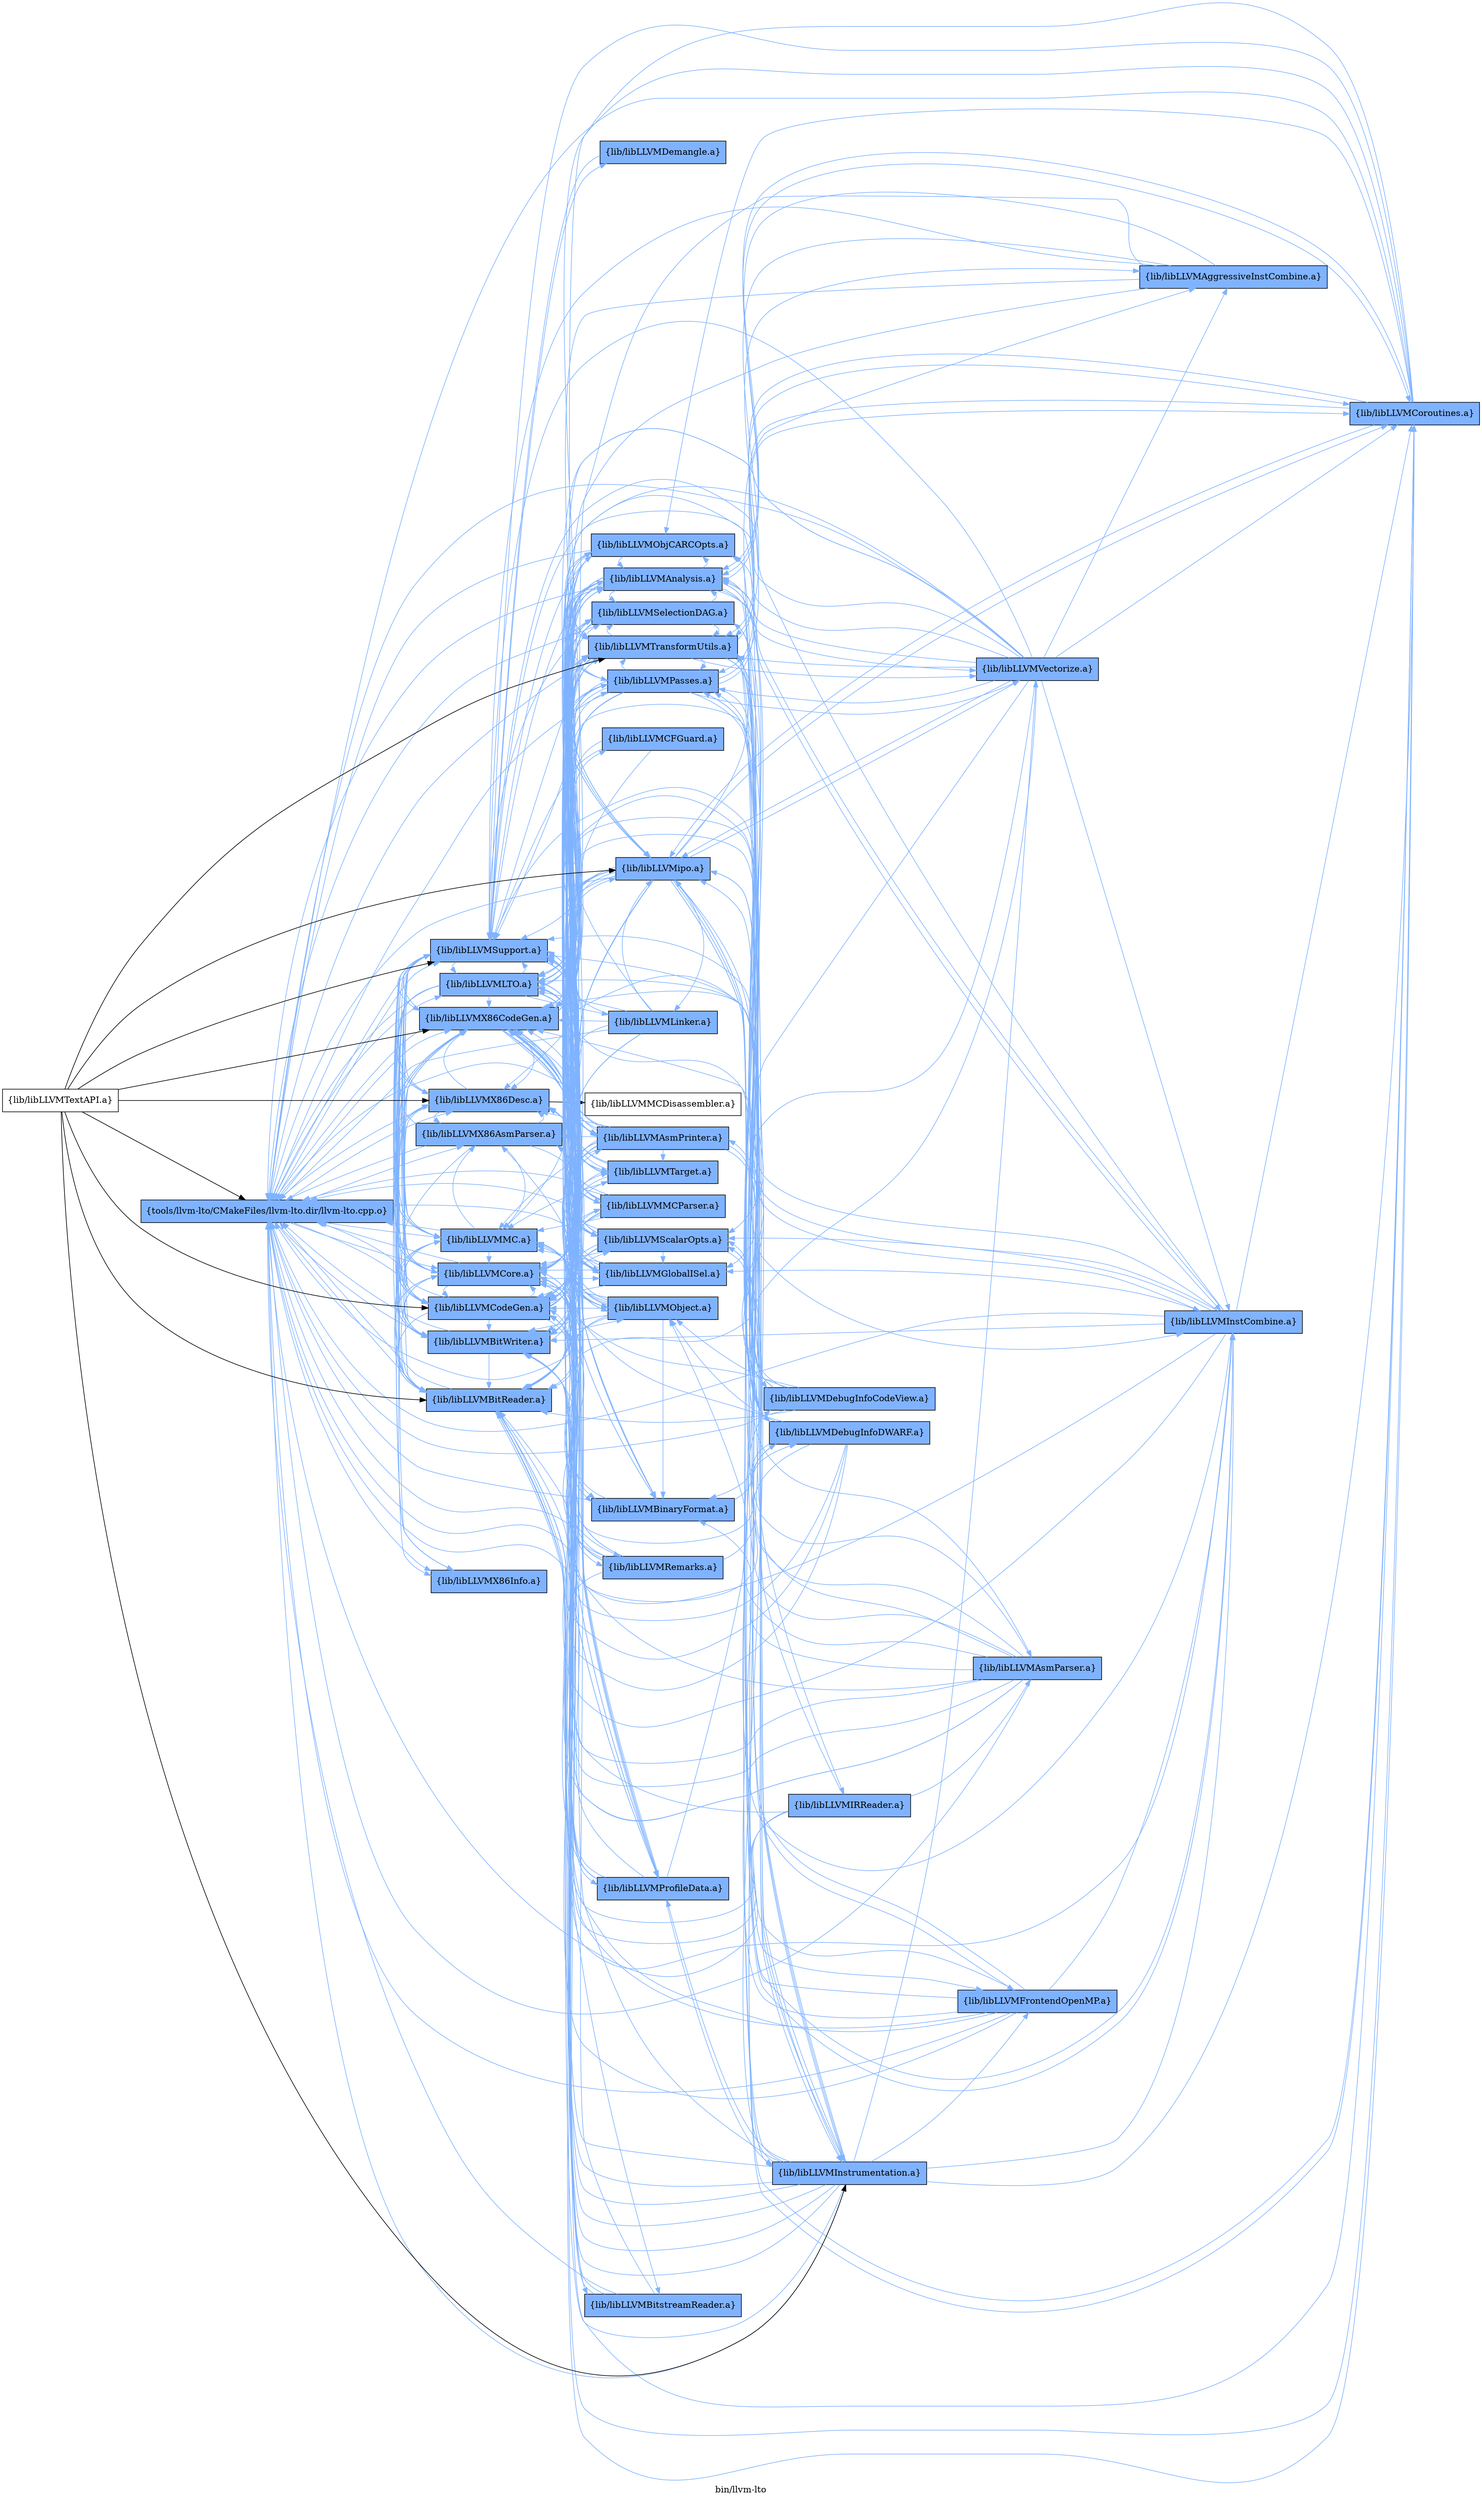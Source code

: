 digraph "bin/llvm-lto" {
	label="bin/llvm-lto";
	rankdir=LR;
	{ rank=same; Node0x5599acb46fe8;  }
	{ rank=same; Node0x5599acb4f5a8; Node0x5599acb4f0a8; Node0x5599acb51308; Node0x5599acb50e08; Node0x5599acb50868; Node0x5599acb50368; Node0x5599acb52988; Node0x5599acb52488; Node0x5599acb51b28; Node0x5599acb53d88; Node0x5599acb53068;  }
	{ rank=same; Node0x5599acb4fc88; Node0x5599acb666b8; Node0x5599acb52b68; Node0x5599acb6a3a8; Node0x5599acb50b88; Node0x5599acb69408; Node0x5599acb69f98; Node0x5599acb5b498; Node0x5599acb51088; Node0x5599acb54f08; Node0x5599acb56fd8; Node0x5599acb579d8; Node0x5599acb53888; Node0x5599acb4e0b8; Node0x5599acb574d8; Node0x5599acb43f28; Node0x5599acb4d208; Node0x5599acb68e68; Node0x5599acb44978; Node0x5599acb58298;  }

	Node0x5599acb46fe8 [shape=record,shape=box,group=1,style=filled,fillcolor="0.600000 0.5 1",label="{tools/llvm-lto/CMakeFiles/llvm-lto.dir/llvm-lto.cpp.o}"];
	Node0x5599acb46fe8 -> Node0x5599acb4f5a8[color="0.600000 0.5 1"];
	Node0x5599acb46fe8 -> Node0x5599acb4f0a8[color="0.600000 0.5 1"];
	Node0x5599acb46fe8 -> Node0x5599acb51308[color="0.600000 0.5 1"];
	Node0x5599acb46fe8 -> Node0x5599acb50e08[color="0.600000 0.5 1"];
	Node0x5599acb46fe8 -> Node0x5599acb50868[color="0.600000 0.5 1"];
	Node0x5599acb46fe8 -> Node0x5599acb50368[color="0.600000 0.5 1"];
	Node0x5599acb46fe8 -> Node0x5599acb52988[color="0.600000 0.5 1"];
	Node0x5599acb46fe8 -> Node0x5599acb52488[color="0.600000 0.5 1"];
	Node0x5599acb46fe8 -> Node0x5599acb51b28[color="0.600000 0.5 1"];
	Node0x5599acb46fe8 -> Node0x5599acb53d88[color="0.600000 0.5 1"];
	Node0x5599acb46fe8 -> Node0x5599acb53068[color="0.600000 0.5 1"];
	Node0x5599acb4f5a8 [shape=record,shape=box,group=1,style=filled,fillcolor="0.600000 0.5 1",label="{lib/libLLVMX86AsmParser.a}"];
	Node0x5599acb4f5a8 -> Node0x5599acb46fe8[color="0.600000 0.5 1"];
	Node0x5599acb4f5a8 -> Node0x5599acb51308[color="0.600000 0.5 1"];
	Node0x5599acb4f5a8 -> Node0x5599acb50e08[color="0.600000 0.5 1"];
	Node0x5599acb4f5a8 -> Node0x5599acb53d88[color="0.600000 0.5 1"];
	Node0x5599acb4f5a8 -> Node0x5599acb53068[color="0.600000 0.5 1"];
	Node0x5599acb4f5a8 -> Node0x5599acb4fc88[color="0.600000 0.5 1"];
	Node0x5599acb4f0a8 [shape=record,shape=box,group=1,style=filled,fillcolor="0.600000 0.5 1",label="{lib/libLLVMX86CodeGen.a}"];
	Node0x5599acb4f0a8 -> Node0x5599acb51308[color="0.600000 0.5 1"];
	Node0x5599acb4f0a8 -> Node0x5599acb50e08[color="0.600000 0.5 1"];
	Node0x5599acb4f0a8 -> Node0x5599acb52988[color="0.600000 0.5 1"];
	Node0x5599acb4f0a8 -> Node0x5599acb52488[color="0.600000 0.5 1"];
	Node0x5599acb4f0a8 -> Node0x5599acb53d88[color="0.600000 0.5 1"];
	Node0x5599acb4f0a8 -> Node0x5599acb53068[color="0.600000 0.5 1"];
	Node0x5599acb4f0a8 -> Node0x5599acb666b8[color="0.600000 0.5 1"];
	Node0x5599acb4f0a8 -> Node0x5599acb46fe8[color="0.600000 0.5 1"];
	Node0x5599acb4f0a8 -> Node0x5599acb52b68[color="0.600000 0.5 1"];
	Node0x5599acb4f0a8 -> Node0x5599acb6a3a8[color="0.600000 0.5 1"];
	Node0x5599acb4f0a8 -> Node0x5599acb50b88[color="0.600000 0.5 1"];
	Node0x5599acb4f0a8 -> Node0x5599acb69408[color="0.600000 0.5 1"];
	Node0x5599acb4f0a8 -> Node0x5599acb69f98[color="0.600000 0.5 1"];
	Node0x5599acb4f0a8 -> Node0x5599acb5b498[color="0.600000 0.5 1"];
	Node0x5599acb4f0a8 -> Node0x5599acb51088[color="0.600000 0.5 1"];
	Node0x5599acb51308 [shape=record,shape=box,group=1,style=filled,fillcolor="0.600000 0.5 1",label="{lib/libLLVMX86Desc.a}"];
	Node0x5599acb51308 -> Node0x5599acb46fe8[color="0.600000 0.5 1"];
	Node0x5599acb51308 -> Node0x5599acb53d88[color="0.600000 0.5 1"];
	Node0x5599acb51308 -> Node0x5599acb53068[color="0.600000 0.5 1"];
	Node0x5599acb51308 -> Node0x5599acb4f0a8[color="0.600000 0.5 1"];
	Node0x5599acb51308 -> Node0x5599acb50e08[color="0.600000 0.5 1"];
	Node0x5599acb51308 -> Node0x5599acb54f08;
	Node0x5599acb51308 -> Node0x5599acb4f5a8[color="0.600000 0.5 1"];
	Node0x5599acb51308 -> Node0x5599acb56fd8[color="0.600000 0.5 1"];
	Node0x5599acb50e08 [shape=record,shape=box,group=1,style=filled,fillcolor="0.600000 0.5 1",label="{lib/libLLVMX86Info.a}"];
	Node0x5599acb50e08 -> Node0x5599acb53068[color="0.600000 0.5 1"];
	Node0x5599acb50868 [shape=record,shape=box,group=1,style=filled,fillcolor="0.600000 0.5 1",label="{lib/libLLVMBitReader.a}"];
	Node0x5599acb50868 -> Node0x5599acb46fe8[color="0.600000 0.5 1"];
	Node0x5599acb50868 -> Node0x5599acb4f0a8[color="0.600000 0.5 1"];
	Node0x5599acb50868 -> Node0x5599acb52488[color="0.600000 0.5 1"];
	Node0x5599acb50868 -> Node0x5599acb53068[color="0.600000 0.5 1"];
	Node0x5599acb50868 -> Node0x5599acb579d8[color="0.600000 0.5 1"];
	Node0x5599acb50368 [shape=record,shape=box,group=1,style=filled,fillcolor="0.600000 0.5 1",label="{lib/libLLVMBitWriter.a}"];
	Node0x5599acb50368 -> Node0x5599acb46fe8[color="0.600000 0.5 1"];
	Node0x5599acb50368 -> Node0x5599acb4f0a8[color="0.600000 0.5 1"];
	Node0x5599acb50368 -> Node0x5599acb50868[color="0.600000 0.5 1"];
	Node0x5599acb50368 -> Node0x5599acb53888[color="0.600000 0.5 1"];
	Node0x5599acb50368 -> Node0x5599acb52488[color="0.600000 0.5 1"];
	Node0x5599acb50368 -> Node0x5599acb53d88[color="0.600000 0.5 1"];
	Node0x5599acb50368 -> Node0x5599acb53068[color="0.600000 0.5 1"];
	Node0x5599acb50368 -> Node0x5599acb50b88[color="0.600000 0.5 1"];
	Node0x5599acb52988 [shape=record,shape=box,group=1,style=filled,fillcolor="0.600000 0.5 1",label="{lib/libLLVMCodeGen.a}"];
	Node0x5599acb52988 -> Node0x5599acb4f0a8[color="0.600000 0.5 1"];
	Node0x5599acb52988 -> Node0x5599acb52488[color="0.600000 0.5 1"];
	Node0x5599acb52988 -> Node0x5599acb53068[color="0.600000 0.5 1"];
	Node0x5599acb52988 -> Node0x5599acb50b88[color="0.600000 0.5 1"];
	Node0x5599acb52988 -> Node0x5599acb46fe8[color="0.600000 0.5 1"];
	Node0x5599acb52988 -> Node0x5599acb53d88[color="0.600000 0.5 1"];
	Node0x5599acb52988 -> Node0x5599acb51088[color="0.600000 0.5 1"];
	Node0x5599acb52988 -> Node0x5599acb51308[color="0.600000 0.5 1"];
	Node0x5599acb52988 -> Node0x5599acb52b68[color="0.600000 0.5 1"];
	Node0x5599acb52988 -> Node0x5599acb50368[color="0.600000 0.5 1"];
	Node0x5599acb52988 -> Node0x5599acb5b498[color="0.600000 0.5 1"];
	Node0x5599acb52988 -> Node0x5599acb4e0b8[color="0.600000 0.5 1"];
	Node0x5599acb52988 -> Node0x5599acb50868[color="0.600000 0.5 1"];
	Node0x5599acb52988 -> Node0x5599acb666b8[color="0.600000 0.5 1"];
	Node0x5599acb52488 [shape=record,shape=box,group=1,style=filled,fillcolor="0.600000 0.5 1",label="{lib/libLLVMCore.a}"];
	Node0x5599acb52488 -> Node0x5599acb46fe8[color="0.600000 0.5 1"];
	Node0x5599acb52488 -> Node0x5599acb4f0a8[color="0.600000 0.5 1"];
	Node0x5599acb52488 -> Node0x5599acb50368[color="0.600000 0.5 1"];
	Node0x5599acb52488 -> Node0x5599acb52988[color="0.600000 0.5 1"];
	Node0x5599acb52488 -> Node0x5599acb53068[color="0.600000 0.5 1"];
	Node0x5599acb52488 -> Node0x5599acb56fd8[color="0.600000 0.5 1"];
	Node0x5599acb52488 -> Node0x5599acb51308[color="0.600000 0.5 1"];
	Node0x5599acb52488 -> Node0x5599acb50868[color="0.600000 0.5 1"];
	Node0x5599acb52488 -> Node0x5599acb574d8[color="0.600000 0.5 1"];
	Node0x5599acb52488 -> Node0x5599acb69408[color="0.600000 0.5 1"];
	Node0x5599acb51b28 [shape=record,shape=box,group=1,style=filled,fillcolor="0.600000 0.5 1",label="{lib/libLLVMLTO.a}"];
	Node0x5599acb51b28 -> Node0x5599acb46fe8[color="0.600000 0.5 1"];
	Node0x5599acb51b28 -> Node0x5599acb4f0a8[color="0.600000 0.5 1"];
	Node0x5599acb51b28 -> Node0x5599acb51308[color="0.600000 0.5 1"];
	Node0x5599acb51b28 -> Node0x5599acb50868[color="0.600000 0.5 1"];
	Node0x5599acb51b28 -> Node0x5599acb50368[color="0.600000 0.5 1"];
	Node0x5599acb51b28 -> Node0x5599acb53888[color="0.600000 0.5 1"];
	Node0x5599acb51b28 -> Node0x5599acb52988[color="0.600000 0.5 1"];
	Node0x5599acb51b28 -> Node0x5599acb52488[color="0.600000 0.5 1"];
	Node0x5599acb51b28 -> Node0x5599acb53068[color="0.600000 0.5 1"];
	Node0x5599acb51b28 -> Node0x5599acb43f28[color="0.600000 0.5 1"];
	Node0x5599acb51b28 -> Node0x5599acb4d208[color="0.600000 0.5 1"];
	Node0x5599acb51b28 -> Node0x5599acb50b88[color="0.600000 0.5 1"];
	Node0x5599acb51b28 -> Node0x5599acb53d88[color="0.600000 0.5 1"];
	Node0x5599acb51b28 -> Node0x5599acb52b68[color="0.600000 0.5 1"];
	Node0x5599acb51b28 -> Node0x5599acb68e68[color="0.600000 0.5 1"];
	Node0x5599acb51b28 -> Node0x5599acb51088[color="0.600000 0.5 1"];
	Node0x5599acb51b28 -> Node0x5599acb56fd8[color="0.600000 0.5 1"];
	Node0x5599acb51b28 -> Node0x5599acb44978[color="0.600000 0.5 1"];
	Node0x5599acb53d88 [shape=record,shape=box,group=1,style=filled,fillcolor="0.600000 0.5 1",label="{lib/libLLVMMC.a}"];
	Node0x5599acb53d88 -> Node0x5599acb51308[color="0.600000 0.5 1"];
	Node0x5599acb53d88 -> Node0x5599acb53068[color="0.600000 0.5 1"];
	Node0x5599acb53d88 -> Node0x5599acb46fe8[color="0.600000 0.5 1"];
	Node0x5599acb53d88 -> Node0x5599acb50868[color="0.600000 0.5 1"];
	Node0x5599acb53d88 -> Node0x5599acb50368[color="0.600000 0.5 1"];
	Node0x5599acb53d88 -> Node0x5599acb52988[color="0.600000 0.5 1"];
	Node0x5599acb53d88 -> Node0x5599acb52488[color="0.600000 0.5 1"];
	Node0x5599acb53d88 -> Node0x5599acb4f5a8[color="0.600000 0.5 1"];
	Node0x5599acb53d88 -> Node0x5599acb4f0a8[color="0.600000 0.5 1"];
	Node0x5599acb53d88 -> Node0x5599acb56fd8[color="0.600000 0.5 1"];
	Node0x5599acb53068 [shape=record,shape=box,group=1,style=filled,fillcolor="0.600000 0.5 1",label="{lib/libLLVMSupport.a}"];
	Node0x5599acb53068 -> Node0x5599acb46fe8[color="0.600000 0.5 1"];
	Node0x5599acb53068 -> Node0x5599acb4f0a8[color="0.600000 0.5 1"];
	Node0x5599acb53068 -> Node0x5599acb50868[color="0.600000 0.5 1"];
	Node0x5599acb53068 -> Node0x5599acb52988[color="0.600000 0.5 1"];
	Node0x5599acb53068 -> Node0x5599acb52488[color="0.600000 0.5 1"];
	Node0x5599acb53068 -> Node0x5599acb51b28[color="0.600000 0.5 1"];
	Node0x5599acb53068 -> Node0x5599acb53888[color="0.600000 0.5 1"];
	Node0x5599acb53068 -> Node0x5599acb50368[color="0.600000 0.5 1"];
	Node0x5599acb53068 -> Node0x5599acb53d88[color="0.600000 0.5 1"];
	Node0x5599acb53068 -> Node0x5599acb51308[color="0.600000 0.5 1"];
	Node0x5599acb53068 -> Node0x5599acb666b8[color="0.600000 0.5 1"];
	Node0x5599acb53068 -> Node0x5599acb58298[color="0.600000 0.5 1"];
	Node0x5599acb4fc88 [shape=record,shape=box,group=1,style=filled,fillcolor="0.600000 0.5 1",label="{lib/libLLVMMCParser.a}"];
	Node0x5599acb4fc88 -> Node0x5599acb46fe8[color="0.600000 0.5 1"];
	Node0x5599acb4fc88 -> Node0x5599acb4f5a8[color="0.600000 0.5 1"];
	Node0x5599acb4fc88 -> Node0x5599acb4f0a8[color="0.600000 0.5 1"];
	Node0x5599acb4fc88 -> Node0x5599acb50868[color="0.600000 0.5 1"];
	Node0x5599acb4fc88 -> Node0x5599acb52988[color="0.600000 0.5 1"];
	Node0x5599acb4fc88 -> Node0x5599acb53888[color="0.600000 0.5 1"];
	Node0x5599acb4fc88 -> Node0x5599acb51b28[color="0.600000 0.5 1"];
	Node0x5599acb4fc88 -> Node0x5599acb53d88[color="0.600000 0.5 1"];
	Node0x5599acb4fc88 -> Node0x5599acb53068[color="0.600000 0.5 1"];
	Node0x5599acb4fc88 -> Node0x5599acb52488[color="0.600000 0.5 1"];
	Node0x5599acb4fc88 -> Node0x5599acb51308[color="0.600000 0.5 1"];
	Node0x5599acb666b8 [shape=record,shape=box,group=1,style=filled,fillcolor="0.600000 0.5 1",label="{lib/libLLVMAsmPrinter.a}"];
	Node0x5599acb666b8 -> Node0x5599acb46fe8[color="0.600000 0.5 1"];
	Node0x5599acb666b8 -> Node0x5599acb4f0a8[color="0.600000 0.5 1"];
	Node0x5599acb666b8 -> Node0x5599acb51308[color="0.600000 0.5 1"];
	Node0x5599acb666b8 -> Node0x5599acb50868[color="0.600000 0.5 1"];
	Node0x5599acb666b8 -> Node0x5599acb52988[color="0.600000 0.5 1"];
	Node0x5599acb666b8 -> Node0x5599acb52488[color="0.600000 0.5 1"];
	Node0x5599acb666b8 -> Node0x5599acb51b28[color="0.600000 0.5 1"];
	Node0x5599acb666b8 -> Node0x5599acb53d88[color="0.600000 0.5 1"];
	Node0x5599acb666b8 -> Node0x5599acb53068[color="0.600000 0.5 1"];
	Node0x5599acb666b8 -> Node0x5599acb52b68[color="0.600000 0.5 1"];
	Node0x5599acb666b8 -> Node0x5599acb50b88[color="0.600000 0.5 1"];
	Node0x5599acb666b8 -> Node0x5599acb56fd8[color="0.600000 0.5 1"];
	Node0x5599acb666b8 -> Node0x5599acb574d8[color="0.600000 0.5 1"];
	Node0x5599acb666b8 -> Node0x5599acb4f5a8[color="0.600000 0.5 1"];
	Node0x5599acb666b8 -> Node0x5599acb53888[color="0.600000 0.5 1"];
	Node0x5599acb666b8 -> Node0x5599acb4fc88[color="0.600000 0.5 1"];
	Node0x5599acb666b8 -> Node0x5599acb66168[color="0.600000 0.5 1"];
	Node0x5599acb666b8 -> Node0x5599acb50368[color="0.600000 0.5 1"];
	Node0x5599acb666b8 -> Node0x5599acb4f1e8[color="0.600000 0.5 1"];
	Node0x5599acb52b68 [shape=record,shape=box,group=1,style=filled,fillcolor="0.600000 0.5 1",label="{lib/libLLVMTarget.a}"];
	Node0x5599acb52b68 -> Node0x5599acb4f0a8[color="0.600000 0.5 1"];
	Node0x5599acb52b68 -> Node0x5599acb52988[color="0.600000 0.5 1"];
	Node0x5599acb52b68 -> Node0x5599acb52488[color="0.600000 0.5 1"];
	Node0x5599acb52b68 -> Node0x5599acb53d88[color="0.600000 0.5 1"];
	Node0x5599acb52b68 -> Node0x5599acb53068[color="0.600000 0.5 1"];
	Node0x5599acb52b68 -> Node0x5599acb51b28[color="0.600000 0.5 1"];
	Node0x5599acb52b68 -> Node0x5599acb50b88[color="0.600000 0.5 1"];
	Node0x5599acb6a3a8 [shape=record,shape=box,group=1,style=filled,fillcolor="0.600000 0.5 1",label="{lib/libLLVMSelectionDAG.a}"];
	Node0x5599acb6a3a8 -> Node0x5599acb46fe8[color="0.600000 0.5 1"];
	Node0x5599acb6a3a8 -> Node0x5599acb4f0a8[color="0.600000 0.5 1"];
	Node0x5599acb6a3a8 -> Node0x5599acb52988[color="0.600000 0.5 1"];
	Node0x5599acb6a3a8 -> Node0x5599acb52488[color="0.600000 0.5 1"];
	Node0x5599acb6a3a8 -> Node0x5599acb53068[color="0.600000 0.5 1"];
	Node0x5599acb6a3a8 -> Node0x5599acb50b88[color="0.600000 0.5 1"];
	Node0x5599acb6a3a8 -> Node0x5599acb53d88[color="0.600000 0.5 1"];
	Node0x5599acb6a3a8 -> Node0x5599acb50868[color="0.600000 0.5 1"];
	Node0x5599acb6a3a8 -> Node0x5599acb50368[color="0.600000 0.5 1"];
	Node0x5599acb6a3a8 -> Node0x5599acb52b68[color="0.600000 0.5 1"];
	Node0x5599acb6a3a8 -> Node0x5599acb66168[color="0.600000 0.5 1"];
	Node0x5599acb6a3a8 -> Node0x5599acb69408[color="0.600000 0.5 1"];
	Node0x5599acb6a3a8 -> Node0x5599acb51088[color="0.600000 0.5 1"];
	Node0x5599acb50b88 [shape=record,shape=box,group=1,style=filled,fillcolor="0.600000 0.5 1",label="{lib/libLLVMAnalysis.a}"];
	Node0x5599acb50b88 -> Node0x5599acb46fe8[color="0.600000 0.5 1"];
	Node0x5599acb50b88 -> Node0x5599acb4f0a8[color="0.600000 0.5 1"];
	Node0x5599acb50b88 -> Node0x5599acb52488[color="0.600000 0.5 1"];
	Node0x5599acb50b88 -> Node0x5599acb4e0b8[color="0.600000 0.5 1"];
	Node0x5599acb50b88 -> Node0x5599acb53068[color="0.600000 0.5 1"];
	Node0x5599acb50b88 -> Node0x5599acb68e68[color="0.600000 0.5 1"];
	Node0x5599acb50b88 -> Node0x5599acb50868[color="0.600000 0.5 1"];
	Node0x5599acb50b88 -> Node0x5599acb52988[color="0.600000 0.5 1"];
	Node0x5599acb50b88 -> Node0x5599acb43f28[color="0.600000 0.5 1"];
	Node0x5599acb50b88 -> Node0x5599acb50368[color="0.600000 0.5 1"];
	Node0x5599acb50b88 -> Node0x5599acb69408[color="0.600000 0.5 1"];
	Node0x5599acb50b88 -> Node0x5599acb51588[color="0.600000 0.5 1"];
	Node0x5599acb50b88 -> Node0x5599acb51b28[color="0.600000 0.5 1"];
	Node0x5599acb50b88 -> Node0x5599acb66168[color="0.600000 0.5 1"];
	Node0x5599acb50b88 -> Node0x5599acb44dd8[color="0.600000 0.5 1"];
	Node0x5599acb50b88 -> Node0x5599acb6a3a8[color="0.600000 0.5 1"];
	Node0x5599acb50b88 -> Node0x5599acb4d6b8[color="0.600000 0.5 1"];
	Node0x5599acb50b88 -> Node0x5599acb4c9e8[color="0.600000 0.5 1"];
	Node0x5599acb50b88 -> Node0x5599acb5b498[color="0.600000 0.5 1"];
	Node0x5599acb50b88 -> Node0x5599acb51088[color="0.600000 0.5 1"];
	Node0x5599acb50b88 -> Node0x5599acb44978[color="0.600000 0.5 1"];
	Node0x5599acb50b88 -> Node0x5599acb56fd8[color="0.600000 0.5 1"];
	Node0x5599acb50b88 -> Node0x5599acb53888[color="0.600000 0.5 1"];
	Node0x5599acb50b88 -> Node0x5599acb4e608[color="0.600000 0.5 1"];
	Node0x5599acb69408 [shape=record,shape=box,group=1,style=filled,fillcolor="0.600000 0.5 1",label="{lib/libLLVMGlobalISel.a}"];
	Node0x5599acb69408 -> Node0x5599acb4f0a8[color="0.600000 0.5 1"];
	Node0x5599acb69408 -> Node0x5599acb52988[color="0.600000 0.5 1"];
	Node0x5599acb69408 -> Node0x5599acb52488[color="0.600000 0.5 1"];
	Node0x5599acb69408 -> Node0x5599acb53068[color="0.600000 0.5 1"];
	Node0x5599acb69408 -> Node0x5599acb46fe8[color="0.600000 0.5 1"];
	Node0x5599acb69408 -> Node0x5599acb53d88[color="0.600000 0.5 1"];
	Node0x5599acb69408 -> Node0x5599acb52b68[color="0.600000 0.5 1"];
	Node0x5599acb69408 -> Node0x5599acb6a3a8[color="0.600000 0.5 1"];
	Node0x5599acb69408 -> Node0x5599acb50b88[color="0.600000 0.5 1"];
	Node0x5599acb69408 -> Node0x5599acb51088[color="0.600000 0.5 1"];
	Node0x5599acb69f98 [shape=record,shape=box,group=1,style=filled,fillcolor="0.600000 0.5 1",label="{lib/libLLVMCFGuard.a}"];
	Node0x5599acb69f98 -> Node0x5599acb4f0a8[color="0.600000 0.5 1"];
	Node0x5599acb69f98 -> Node0x5599acb52488[color="0.600000 0.5 1"];
	Node0x5599acb69f98 -> Node0x5599acb53068[color="0.600000 0.5 1"];
	Node0x5599acb5b498 [shape=record,shape=box,group=1,style=filled,fillcolor="0.600000 0.5 1",label="{lib/libLLVMProfileData.a}"];
	Node0x5599acb5b498 -> Node0x5599acb46fe8[color="0.600000 0.5 1"];
	Node0x5599acb5b498 -> Node0x5599acb50868[color="0.600000 0.5 1"];
	Node0x5599acb5b498 -> Node0x5599acb52988[color="0.600000 0.5 1"];
	Node0x5599acb5b498 -> Node0x5599acb52488[color="0.600000 0.5 1"];
	Node0x5599acb5b498 -> Node0x5599acb53068[color="0.600000 0.5 1"];
	Node0x5599acb5b498 -> Node0x5599acb43f28[color="0.600000 0.5 1"];
	Node0x5599acb5b498 -> Node0x5599acb51588[color="0.600000 0.5 1"];
	Node0x5599acb5b498 -> Node0x5599acb51308[color="0.600000 0.5 1"];
	Node0x5599acb5b498 -> Node0x5599acb50368[color="0.600000 0.5 1"];
	Node0x5599acb5b498 -> Node0x5599acb50b88[color="0.600000 0.5 1"];
	Node0x5599acb5b498 -> Node0x5599acb4f0a8[color="0.600000 0.5 1"];
	Node0x5599acb5b498 -> Node0x5599acb51b28[color="0.600000 0.5 1"];
	Node0x5599acb5b498 -> Node0x5599acb53d88[color="0.600000 0.5 1"];
	Node0x5599acb5b498 -> Node0x5599acb4f1e8[color="0.600000 0.5 1"];
	Node0x5599acb51088 [shape=record,shape=box,group=1,style=filled,fillcolor="0.600000 0.5 1",label="{lib/libLLVMTransformUtils.a}"];
	Node0x5599acb51088 -> Node0x5599acb46fe8[color="0.600000 0.5 1"];
	Node0x5599acb51088 -> Node0x5599acb4f0a8[color="0.600000 0.5 1"];
	Node0x5599acb51088 -> Node0x5599acb52488[color="0.600000 0.5 1"];
	Node0x5599acb51088 -> Node0x5599acb53068[color="0.600000 0.5 1"];
	Node0x5599acb51088 -> Node0x5599acb53888[color="0.600000 0.5 1"];
	Node0x5599acb51088 -> Node0x5599acb50368[color="0.600000 0.5 1"];
	Node0x5599acb51088 -> Node0x5599acb52988[color="0.600000 0.5 1"];
	Node0x5599acb51088 -> Node0x5599acb66168[color="0.600000 0.5 1"];
	Node0x5599acb51088 -> Node0x5599acb6a3a8[color="0.600000 0.5 1"];
	Node0x5599acb51088 -> Node0x5599acb43f28[color="0.600000 0.5 1"];
	Node0x5599acb51088 -> Node0x5599acb4e0b8[color="0.600000 0.5 1"];
	Node0x5599acb51088 -> Node0x5599acb50b88[color="0.600000 0.5 1"];
	Node0x5599acb51088 -> Node0x5599acb69408[color="0.600000 0.5 1"];
	Node0x5599acb51088 -> Node0x5599acb68e68[color="0.600000 0.5 1"];
	Node0x5599acb51088 -> Node0x5599acb51b28[color="0.600000 0.5 1"];
	Node0x5599acb51088 -> Node0x5599acb50868[color="0.600000 0.5 1"];
	Node0x5599acb51088 -> Node0x5599acb44dd8[color="0.600000 0.5 1"];
	Node0x5599acb51088 -> Node0x5599acb666b8[color="0.600000 0.5 1"];
	Node0x5599acb51088 -> Node0x5599acb44978[color="0.600000 0.5 1"];
	Node0x5599acb51088 -> Node0x5599acb4d6b8[color="0.600000 0.5 1"];
	Node0x5599acb51088 -> Node0x5599acb4c9e8[color="0.600000 0.5 1"];
	Node0x5599acb51088 -> Node0x5599acb51588[color="0.600000 0.5 1"];
	Node0x5599acb51088 -> Node0x5599acb4cda8[color="0.600000 0.5 1"];
	Node0x5599acb54f08 [shape=record,shape=box,group=0,label="{lib/libLLVMMCDisassembler.a}"];
	Node0x5599acb56fd8 [shape=record,shape=box,group=1,style=filled,fillcolor="0.600000 0.5 1",label="{lib/libLLVMBinaryFormat.a}"];
	Node0x5599acb56fd8 -> Node0x5599acb52488[color="0.600000 0.5 1"];
	Node0x5599acb56fd8 -> Node0x5599acb53068[color="0.600000 0.5 1"];
	Node0x5599acb56fd8 -> Node0x5599acb66168[color="0.600000 0.5 1"];
	Node0x5599acb56fd8 -> Node0x5599acb46fe8[color="0.600000 0.5 1"];
	Node0x5599acb579d8 [shape=record,shape=box,group=1,style=filled,fillcolor="0.600000 0.5 1",label="{lib/libLLVMBitstreamReader.a}"];
	Node0x5599acb579d8 -> Node0x5599acb46fe8[color="0.600000 0.5 1"];
	Node0x5599acb579d8 -> Node0x5599acb50868[color="0.600000 0.5 1"];
	Node0x5599acb579d8 -> Node0x5599acb50368[color="0.600000 0.5 1"];
	Node0x5599acb579d8 -> Node0x5599acb53068[color="0.600000 0.5 1"];
	Node0x5599acb53888 [shape=record,shape=box,group=1,style=filled,fillcolor="0.600000 0.5 1",label="{lib/libLLVMObject.a}"];
	Node0x5599acb53888 -> Node0x5599acb46fe8[color="0.600000 0.5 1"];
	Node0x5599acb53888 -> Node0x5599acb53068[color="0.600000 0.5 1"];
	Node0x5599acb53888 -> Node0x5599acb50868[color="0.600000 0.5 1"];
	Node0x5599acb53888 -> Node0x5599acb52488[color="0.600000 0.5 1"];
	Node0x5599acb53888 -> Node0x5599acb51b28[color="0.600000 0.5 1"];
	Node0x5599acb53888 -> Node0x5599acb56fd8[color="0.600000 0.5 1"];
	Node0x5599acb53888 -> Node0x5599acb4f0a8[color="0.600000 0.5 1"];
	Node0x5599acb53888 -> Node0x5599acb50368[color="0.600000 0.5 1"];
	Node0x5599acb53888 -> Node0x5599acb53d88[color="0.600000 0.5 1"];
	Node0x5599acb53888 -> Node0x5599acb51308[color="0.600000 0.5 1"];
	Node0x5599acb53888 -> Node0x5599acb4f5a8[color="0.600000 0.5 1"];
	Node0x5599acb53888 -> Node0x5599acb52988[color="0.600000 0.5 1"];
	Node0x5599acb53888 -> Node0x5599acb4fc88[color="0.600000 0.5 1"];
	Node0x5599acb4e0b8 [shape=record,shape=box,group=1,style=filled,fillcolor="0.600000 0.5 1",label="{lib/libLLVMScalarOpts.a}"];
	Node0x5599acb4e0b8 -> Node0x5599acb46fe8[color="0.600000 0.5 1"];
	Node0x5599acb4e0b8 -> Node0x5599acb4f0a8[color="0.600000 0.5 1"];
	Node0x5599acb4e0b8 -> Node0x5599acb52988[color="0.600000 0.5 1"];
	Node0x5599acb4e0b8 -> Node0x5599acb52488[color="0.600000 0.5 1"];
	Node0x5599acb4e0b8 -> Node0x5599acb53068[color="0.600000 0.5 1"];
	Node0x5599acb4e0b8 -> Node0x5599acb43f28[color="0.600000 0.5 1"];
	Node0x5599acb4e0b8 -> Node0x5599acb50b88[color="0.600000 0.5 1"];
	Node0x5599acb4e0b8 -> Node0x5599acb68e68[color="0.600000 0.5 1"];
	Node0x5599acb4e0b8 -> Node0x5599acb51088[color="0.600000 0.5 1"];
	Node0x5599acb4e0b8 -> Node0x5599acb50368[color="0.600000 0.5 1"];
	Node0x5599acb4e0b8 -> Node0x5599acb44dd8[color="0.600000 0.5 1"];
	Node0x5599acb4e0b8 -> Node0x5599acb6a3a8[color="0.600000 0.5 1"];
	Node0x5599acb4e0b8 -> Node0x5599acb44978[color="0.600000 0.5 1"];
	Node0x5599acb4e0b8 -> Node0x5599acb50868[color="0.600000 0.5 1"];
	Node0x5599acb4e0b8 -> Node0x5599acb69408[color="0.600000 0.5 1"];
	Node0x5599acb574d8 [shape=record,shape=box,group=1,style=filled,fillcolor="0.600000 0.5 1",label="{lib/libLLVMRemarks.a}"];
	Node0x5599acb574d8 -> Node0x5599acb51b28[color="0.600000 0.5 1"];
	Node0x5599acb574d8 -> Node0x5599acb53068[color="0.600000 0.5 1"];
	Node0x5599acb574d8 -> Node0x5599acb50868[color="0.600000 0.5 1"];
	Node0x5599acb574d8 -> Node0x5599acb50368[color="0.600000 0.5 1"];
	Node0x5599acb574d8 -> Node0x5599acb52988[color="0.600000 0.5 1"];
	Node0x5599acb574d8 -> Node0x5599acb52488[color="0.600000 0.5 1"];
	Node0x5599acb574d8 -> Node0x5599acb46fe8[color="0.600000 0.5 1"];
	Node0x5599acb574d8 -> Node0x5599acb66168[color="0.600000 0.5 1"];
	Node0x5599acb574d8 -> Node0x5599acb579d8[color="0.600000 0.5 1"];
	Node0x5599acb43f28 [shape=record,shape=box,group=1,style=filled,fillcolor="0.600000 0.5 1",label="{lib/libLLVMipo.a}"];
	Node0x5599acb43f28 -> Node0x5599acb4f0a8[color="0.600000 0.5 1"];
	Node0x5599acb43f28 -> Node0x5599acb52988[color="0.600000 0.5 1"];
	Node0x5599acb43f28 -> Node0x5599acb52488[color="0.600000 0.5 1"];
	Node0x5599acb43f28 -> Node0x5599acb53068[color="0.600000 0.5 1"];
	Node0x5599acb43f28 -> Node0x5599acb51088[color="0.600000 0.5 1"];
	Node0x5599acb43f28 -> Node0x5599acb50b88[color="0.600000 0.5 1"];
	Node0x5599acb43f28 -> Node0x5599acb50368[color="0.600000 0.5 1"];
	Node0x5599acb43f28 -> Node0x5599acb66168[color="0.600000 0.5 1"];
	Node0x5599acb43f28 -> Node0x5599acb46fe8[color="0.600000 0.5 1"];
	Node0x5599acb43f28 -> Node0x5599acb50868[color="0.600000 0.5 1"];
	Node0x5599acb43f28 -> Node0x5599acb6a3a8[color="0.600000 0.5 1"];
	Node0x5599acb43f28 -> Node0x5599acb68e68[color="0.600000 0.5 1"];
	Node0x5599acb43f28 -> Node0x5599acb44dd8[color="0.600000 0.5 1"];
	Node0x5599acb43f28 -> Node0x5599acb666b8[color="0.600000 0.5 1"];
	Node0x5599acb43f28 -> Node0x5599acb51b28[color="0.600000 0.5 1"];
	Node0x5599acb43f28 -> Node0x5599acb52028[color="0.600000 0.5 1"];
	Node0x5599acb43f28 -> Node0x5599acb4d208[color="0.600000 0.5 1"];
	Node0x5599acb43f28 -> Node0x5599acb4cda8[color="0.600000 0.5 1"];
	Node0x5599acb43f28 -> Node0x5599acb69408[color="0.600000 0.5 1"];
	Node0x5599acb43f28 -> Node0x5599acb4e0b8[color="0.600000 0.5 1"];
	Node0x5599acb43f28 -> Node0x5599acb4dca8[color="0.600000 0.5 1"];
	Node0x5599acb43f28 -> Node0x5599acb4d6b8[color="0.600000 0.5 1"];
	Node0x5599acb43f28 -> Node0x5599acb4c9e8[color="0.600000 0.5 1"];
	Node0x5599acb43f28 -> Node0x5599acb51588[color="0.600000 0.5 1"];
	Node0x5599acb43f28 -> Node0x5599acb53888[color="0.600000 0.5 1"];
	Node0x5599acb43f28 -> Node0x5599acb5b498[color="0.600000 0.5 1"];
	Node0x5599acb4d208 [shape=record,shape=box,group=1,style=filled,fillcolor="0.600000 0.5 1",label="{lib/libLLVMLinker.a}"];
	Node0x5599acb4d208 -> Node0x5599acb46fe8[color="0.600000 0.5 1"];
	Node0x5599acb4d208 -> Node0x5599acb4f0a8[color="0.600000 0.5 1"];
	Node0x5599acb4d208 -> Node0x5599acb53888[color="0.600000 0.5 1"];
	Node0x5599acb4d208 -> Node0x5599acb52988[color="0.600000 0.5 1"];
	Node0x5599acb4d208 -> Node0x5599acb52488[color="0.600000 0.5 1"];
	Node0x5599acb4d208 -> Node0x5599acb51b28[color="0.600000 0.5 1"];
	Node0x5599acb4d208 -> Node0x5599acb53068[color="0.600000 0.5 1"];
	Node0x5599acb4d208 -> Node0x5599acb43f28[color="0.600000 0.5 1"];
	Node0x5599acb4d208 -> Node0x5599acb51088[color="0.600000 0.5 1"];
	Node0x5599acb68e68 [shape=record,shape=box,group=1,style=filled,fillcolor="0.600000 0.5 1",label="{lib/libLLVMPasses.a}"];
	Node0x5599acb68e68 -> Node0x5599acb46fe8[color="0.600000 0.5 1"];
	Node0x5599acb68e68 -> Node0x5599acb4f0a8[color="0.600000 0.5 1"];
	Node0x5599acb68e68 -> Node0x5599acb52988[color="0.600000 0.5 1"];
	Node0x5599acb68e68 -> Node0x5599acb52488[color="0.600000 0.5 1"];
	Node0x5599acb68e68 -> Node0x5599acb51b28[color="0.600000 0.5 1"];
	Node0x5599acb68e68 -> Node0x5599acb4e0b8[color="0.600000 0.5 1"];
	Node0x5599acb68e68 -> Node0x5599acb53068[color="0.600000 0.5 1"];
	Node0x5599acb68e68 -> Node0x5599acb52b68[color="0.600000 0.5 1"];
	Node0x5599acb68e68 -> Node0x5599acb66168[color="0.600000 0.5 1"];
	Node0x5599acb68e68 -> Node0x5599acb44978[color="0.600000 0.5 1"];
	Node0x5599acb68e68 -> Node0x5599acb44dd8[color="0.600000 0.5 1"];
	Node0x5599acb68e68 -> Node0x5599acb43f28[color="0.600000 0.5 1"];
	Node0x5599acb68e68 -> Node0x5599acb4dca8[color="0.600000 0.5 1"];
	Node0x5599acb68e68 -> Node0x5599acb4d6b8[color="0.600000 0.5 1"];
	Node0x5599acb68e68 -> Node0x5599acb4c9e8[color="0.600000 0.5 1"];
	Node0x5599acb68e68 -> Node0x5599acb51588[color="0.600000 0.5 1"];
	Node0x5599acb68e68 -> Node0x5599acb51088[color="0.600000 0.5 1"];
	Node0x5599acb68e68 -> Node0x5599acb50b88[color="0.600000 0.5 1"];
	Node0x5599acb68e68 -> Node0x5599acb50868[color="0.600000 0.5 1"];
	Node0x5599acb44978 [shape=record,shape=box,group=1,style=filled,fillcolor="0.600000 0.5 1",label="{lib/libLLVMObjCARCOpts.a}"];
	Node0x5599acb44978 -> Node0x5599acb46fe8[color="0.600000 0.5 1"];
	Node0x5599acb44978 -> Node0x5599acb4f0a8[color="0.600000 0.5 1"];
	Node0x5599acb44978 -> Node0x5599acb52988[color="0.600000 0.5 1"];
	Node0x5599acb44978 -> Node0x5599acb52488[color="0.600000 0.5 1"];
	Node0x5599acb44978 -> Node0x5599acb53068[color="0.600000 0.5 1"];
	Node0x5599acb44978 -> Node0x5599acb51088[color="0.600000 0.5 1"];
	Node0x5599acb44978 -> Node0x5599acb50b88[color="0.600000 0.5 1"];
	Node0x5599acb44978 -> Node0x5599acb50868[color="0.600000 0.5 1"];
	Node0x5599acb66168 [shape=record,shape=box,group=1,style=filled,fillcolor="0.600000 0.5 1",label="{lib/libLLVMDebugInfoDWARF.a}"];
	Node0x5599acb66168 -> Node0x5599acb51308[color="0.600000 0.5 1"];
	Node0x5599acb66168 -> Node0x5599acb52988[color="0.600000 0.5 1"];
	Node0x5599acb66168 -> Node0x5599acb53d88[color="0.600000 0.5 1"];
	Node0x5599acb66168 -> Node0x5599acb53068[color="0.600000 0.5 1"];
	Node0x5599acb66168 -> Node0x5599acb56fd8[color="0.600000 0.5 1"];
	Node0x5599acb66168 -> Node0x5599acb46fe8[color="0.600000 0.5 1"];
	Node0x5599acb66168 -> Node0x5599acb50868[color="0.600000 0.5 1"];
	Node0x5599acb66168 -> Node0x5599acb51b28[color="0.600000 0.5 1"];
	Node0x5599acb66168 -> Node0x5599acb50368[color="0.600000 0.5 1"];
	Node0x5599acb66168 -> Node0x5599acb53888[color="0.600000 0.5 1"];
	Node0x5599acb66168 -> Node0x5599acb52488[color="0.600000 0.5 1"];
	Node0x5599acb66168 -> Node0x5599acb4f0a8[color="0.600000 0.5 1"];
	Node0x5599acb4f1e8 [shape=record,shape=box,group=1,style=filled,fillcolor="0.600000 0.5 1",label="{lib/libLLVMDebugInfoCodeView.a}"];
	Node0x5599acb4f1e8 -> Node0x5599acb46fe8[color="0.600000 0.5 1"];
	Node0x5599acb4f1e8 -> Node0x5599acb50868[color="0.600000 0.5 1"];
	Node0x5599acb4f1e8 -> Node0x5599acb53068[color="0.600000 0.5 1"];
	Node0x5599acb4f1e8 -> Node0x5599acb666b8[color="0.600000 0.5 1"];
	Node0x5599acb4f1e8 -> Node0x5599acb43f28[color="0.600000 0.5 1"];
	Node0x5599acb4f1e8 -> Node0x5599acb53888[color="0.600000 0.5 1"];
	Node0x5599acb4f1e8 -> Node0x5599acb4f0a8[color="0.600000 0.5 1"];
	Node0x5599acb4f1e8 -> Node0x5599acb51b28[color="0.600000 0.5 1"];
	Node0x5599acb4f1e8 -> Node0x5599acb52488[color="0.600000 0.5 1"];
	Node0x5599acb44dd8 [shape=record,shape=box,group=1,style=filled,fillcolor="0.600000 0.5 1",label="{lib/libLLVMCoroutines.a}"];
	Node0x5599acb44dd8 -> Node0x5599acb4f0a8[color="0.600000 0.5 1"];
	Node0x5599acb44dd8 -> Node0x5599acb52488[color="0.600000 0.5 1"];
	Node0x5599acb44dd8 -> Node0x5599acb53068[color="0.600000 0.5 1"];
	Node0x5599acb44dd8 -> Node0x5599acb4e0b8[color="0.600000 0.5 1"];
	Node0x5599acb44dd8 -> Node0x5599acb52988[color="0.600000 0.5 1"];
	Node0x5599acb44dd8 -> Node0x5599acb43f28[color="0.600000 0.5 1"];
	Node0x5599acb44dd8 -> Node0x5599acb51088[color="0.600000 0.5 1"];
	Node0x5599acb44dd8 -> Node0x5599acb50b88[color="0.600000 0.5 1"];
	Node0x5599acb44dd8 -> Node0x5599acb46fe8[color="0.600000 0.5 1"];
	Node0x5599acb44dd8 -> Node0x5599acb50868[color="0.600000 0.5 1"];
	Node0x5599acb44dd8 -> Node0x5599acb50368[color="0.600000 0.5 1"];
	Node0x5599acb44dd8 -> Node0x5599acb68e68[color="0.600000 0.5 1"];
	Node0x5599acb44dd8 -> Node0x5599acb44978[color="0.600000 0.5 1"];
	Node0x5599acb4dca8 [shape=record,shape=box,group=1,style=filled,fillcolor="0.600000 0.5 1",label="{lib/libLLVMAggressiveInstCombine.a}"];
	Node0x5599acb4dca8 -> Node0x5599acb4f0a8[color="0.600000 0.5 1"];
	Node0x5599acb4dca8 -> Node0x5599acb52988[color="0.600000 0.5 1"];
	Node0x5599acb4dca8 -> Node0x5599acb52488[color="0.600000 0.5 1"];
	Node0x5599acb4dca8 -> Node0x5599acb53068[color="0.600000 0.5 1"];
	Node0x5599acb4dca8 -> Node0x5599acb51088[color="0.600000 0.5 1"];
	Node0x5599acb4dca8 -> Node0x5599acb50b88[color="0.600000 0.5 1"];
	Node0x5599acb4d6b8 [shape=record,shape=box,group=1,style=filled,fillcolor="0.600000 0.5 1",label="{lib/libLLVMInstCombine.a}"];
	Node0x5599acb4d6b8 -> Node0x5599acb46fe8[color="0.600000 0.5 1"];
	Node0x5599acb4d6b8 -> Node0x5599acb4f0a8[color="0.600000 0.5 1"];
	Node0x5599acb4d6b8 -> Node0x5599acb50868[color="0.600000 0.5 1"];
	Node0x5599acb4d6b8 -> Node0x5599acb50368[color="0.600000 0.5 1"];
	Node0x5599acb4d6b8 -> Node0x5599acb52988[color="0.600000 0.5 1"];
	Node0x5599acb4d6b8 -> Node0x5599acb52488[color="0.600000 0.5 1"];
	Node0x5599acb4d6b8 -> Node0x5599acb53068[color="0.600000 0.5 1"];
	Node0x5599acb4d6b8 -> Node0x5599acb6a3a8[color="0.600000 0.5 1"];
	Node0x5599acb4d6b8 -> Node0x5599acb44dd8[color="0.600000 0.5 1"];
	Node0x5599acb4d6b8 -> Node0x5599acb4e0b8[color="0.600000 0.5 1"];
	Node0x5599acb4d6b8 -> Node0x5599acb51088[color="0.600000 0.5 1"];
	Node0x5599acb4d6b8 -> Node0x5599acb50b88[color="0.600000 0.5 1"];
	Node0x5599acb4d6b8 -> Node0x5599acb43f28[color="0.600000 0.5 1"];
	Node0x5599acb4d6b8 -> Node0x5599acb69408[color="0.600000 0.5 1"];
	Node0x5599acb4c9e8 [shape=record,shape=box,group=1,style=filled,fillcolor="0.600000 0.5 1",label="{lib/libLLVMVectorize.a}"];
	Node0x5599acb4c9e8 -> Node0x5599acb4f0a8[color="0.600000 0.5 1"];
	Node0x5599acb4c9e8 -> Node0x5599acb52988[color="0.600000 0.5 1"];
	Node0x5599acb4c9e8 -> Node0x5599acb52488[color="0.600000 0.5 1"];
	Node0x5599acb4c9e8 -> Node0x5599acb53068[color="0.600000 0.5 1"];
	Node0x5599acb4c9e8 -> Node0x5599acb69408[color="0.600000 0.5 1"];
	Node0x5599acb4c9e8 -> Node0x5599acb68e68[color="0.600000 0.5 1"];
	Node0x5599acb4c9e8 -> Node0x5599acb44dd8[color="0.600000 0.5 1"];
	Node0x5599acb4c9e8 -> Node0x5599acb4e0b8[color="0.600000 0.5 1"];
	Node0x5599acb4c9e8 -> Node0x5599acb51088[color="0.600000 0.5 1"];
	Node0x5599acb4c9e8 -> Node0x5599acb50b88[color="0.600000 0.5 1"];
	Node0x5599acb4c9e8 -> Node0x5599acb46fe8[color="0.600000 0.5 1"];
	Node0x5599acb4c9e8 -> Node0x5599acb50868[color="0.600000 0.5 1"];
	Node0x5599acb4c9e8 -> Node0x5599acb50368[color="0.600000 0.5 1"];
	Node0x5599acb4c9e8 -> Node0x5599acb43f28[color="0.600000 0.5 1"];
	Node0x5599acb4c9e8 -> Node0x5599acb4dca8[color="0.600000 0.5 1"];
	Node0x5599acb4c9e8 -> Node0x5599acb4d6b8[color="0.600000 0.5 1"];
	Node0x5599acb4c9e8 -> Node0x5599acb44978[color="0.600000 0.5 1"];
	Node0x5599acb51588 [shape=record,shape=box,group=1,style=filled,fillcolor="0.600000 0.5 1",label="{lib/libLLVMInstrumentation.a}"];
	Node0x5599acb51588 -> Node0x5599acb46fe8[color="0.600000 0.5 1"];
	Node0x5599acb51588 -> Node0x5599acb4f0a8[color="0.600000 0.5 1"];
	Node0x5599acb51588 -> Node0x5599acb50868[color="0.600000 0.5 1"];
	Node0x5599acb51588 -> Node0x5599acb52988[color="0.600000 0.5 1"];
	Node0x5599acb51588 -> Node0x5599acb52488[color="0.600000 0.5 1"];
	Node0x5599acb51588 -> Node0x5599acb53d88[color="0.600000 0.5 1"];
	Node0x5599acb51588 -> Node0x5599acb53068[color="0.600000 0.5 1"];
	Node0x5599acb51588 -> Node0x5599acb4cda8[color="0.600000 0.5 1"];
	Node0x5599acb51588 -> Node0x5599acb51088[color="0.600000 0.5 1"];
	Node0x5599acb51588 -> Node0x5599acb50b88[color="0.600000 0.5 1"];
	Node0x5599acb51588 -> Node0x5599acb43f28[color="0.600000 0.5 1"];
	Node0x5599acb51588 -> Node0x5599acb5b498[color="0.600000 0.5 1"];
	Node0x5599acb51588 -> Node0x5599acb4e0b8[color="0.600000 0.5 1"];
	Node0x5599acb51588 -> Node0x5599acb4c9e8[color="0.600000 0.5 1"];
	Node0x5599acb51588 -> Node0x5599acb50368[color="0.600000 0.5 1"];
	Node0x5599acb51588 -> Node0x5599acb4d6b8[color="0.600000 0.5 1"];
	Node0x5599acb51588 -> Node0x5599acb44dd8[color="0.600000 0.5 1"];
	Node0x5599acb51588 -> Node0x5599acb51b28[color="0.600000 0.5 1"];
	Node0x5599acb51588 -> Node0x5599acb68e68[color="0.600000 0.5 1"];
	Node0x5599acb51588 -> Node0x5599acb44978[color="0.600000 0.5 1"];
	Node0x5599acb52028 [shape=record,shape=box,group=1,style=filled,fillcolor="0.600000 0.5 1",label="{lib/libLLVMIRReader.a}"];
	Node0x5599acb52028 -> Node0x5599acb46fe8[color="0.600000 0.5 1"];
	Node0x5599acb52028 -> Node0x5599acb50868[color="0.600000 0.5 1"];
	Node0x5599acb52028 -> Node0x5599acb52488[color="0.600000 0.5 1"];
	Node0x5599acb52028 -> Node0x5599acb53d88[color="0.600000 0.5 1"];
	Node0x5599acb52028 -> Node0x5599acb53068[color="0.600000 0.5 1"];
	Node0x5599acb52028 -> Node0x5599acb4e608[color="0.600000 0.5 1"];
	Node0x5599acb4e608 [shape=record,shape=box,group=1,style=filled,fillcolor="0.600000 0.5 1",label="{lib/libLLVMAsmParser.a}"];
	Node0x5599acb4e608 -> Node0x5599acb46fe8[color="0.600000 0.5 1"];
	Node0x5599acb4e608 -> Node0x5599acb4f0a8[color="0.600000 0.5 1"];
	Node0x5599acb4e608 -> Node0x5599acb53888[color="0.600000 0.5 1"];
	Node0x5599acb4e608 -> Node0x5599acb52488[color="0.600000 0.5 1"];
	Node0x5599acb4e608 -> Node0x5599acb53d88[color="0.600000 0.5 1"];
	Node0x5599acb4e608 -> Node0x5599acb53068[color="0.600000 0.5 1"];
	Node0x5599acb4e608 -> Node0x5599acb50868[color="0.600000 0.5 1"];
	Node0x5599acb4e608 -> Node0x5599acb50368[color="0.600000 0.5 1"];
	Node0x5599acb4e608 -> Node0x5599acb52988[color="0.600000 0.5 1"];
	Node0x5599acb4e608 -> Node0x5599acb51b28[color="0.600000 0.5 1"];
	Node0x5599acb4e608 -> Node0x5599acb43f28[color="0.600000 0.5 1"];
	Node0x5599acb4e608 -> Node0x5599acb56fd8[color="0.600000 0.5 1"];
	Node0x5599acb4cda8 [shape=record,shape=box,group=1,style=filled,fillcolor="0.600000 0.5 1",label="{lib/libLLVMFrontendOpenMP.a}"];
	Node0x5599acb4cda8 -> Node0x5599acb46fe8[color="0.600000 0.5 1"];
	Node0x5599acb4cda8 -> Node0x5599acb4f0a8[color="0.600000 0.5 1"];
	Node0x5599acb4cda8 -> Node0x5599acb52988[color="0.600000 0.5 1"];
	Node0x5599acb4cda8 -> Node0x5599acb52488[color="0.600000 0.5 1"];
	Node0x5599acb4cda8 -> Node0x5599acb53068[color="0.600000 0.5 1"];
	Node0x5599acb4cda8 -> Node0x5599acb68e68[color="0.600000 0.5 1"];
	Node0x5599acb4cda8 -> Node0x5599acb4e0b8[color="0.600000 0.5 1"];
	Node0x5599acb4cda8 -> Node0x5599acb4d6b8[color="0.600000 0.5 1"];
	Node0x5599acb4cda8 -> Node0x5599acb51088[color="0.600000 0.5 1"];
	Node0x5599acb5c0c8 [shape=record,shape=box,group=0,label="{lib/libLLVMTextAPI.a}"];
	Node0x5599acb5c0c8 -> Node0x5599acb53068;
	Node0x5599acb5c0c8 -> Node0x5599acb46fe8;
	Node0x5599acb5c0c8 -> Node0x5599acb50868;
	Node0x5599acb5c0c8 -> Node0x5599acb52988;
	Node0x5599acb5c0c8 -> Node0x5599acb43f28;
	Node0x5599acb5c0c8 -> Node0x5599acb4f0a8;
	Node0x5599acb5c0c8 -> Node0x5599acb51588;
	Node0x5599acb5c0c8 -> Node0x5599acb51088;
	Node0x5599acb5c0c8 -> Node0x5599acb51308;
	Node0x5599acb58298 [shape=record,shape=box,group=1,style=filled,fillcolor="0.600000 0.5 1",label="{lib/libLLVMDemangle.a}"];
	Node0x5599acb58298 -> Node0x5599acb53068[color="0.600000 0.5 1"];
}
